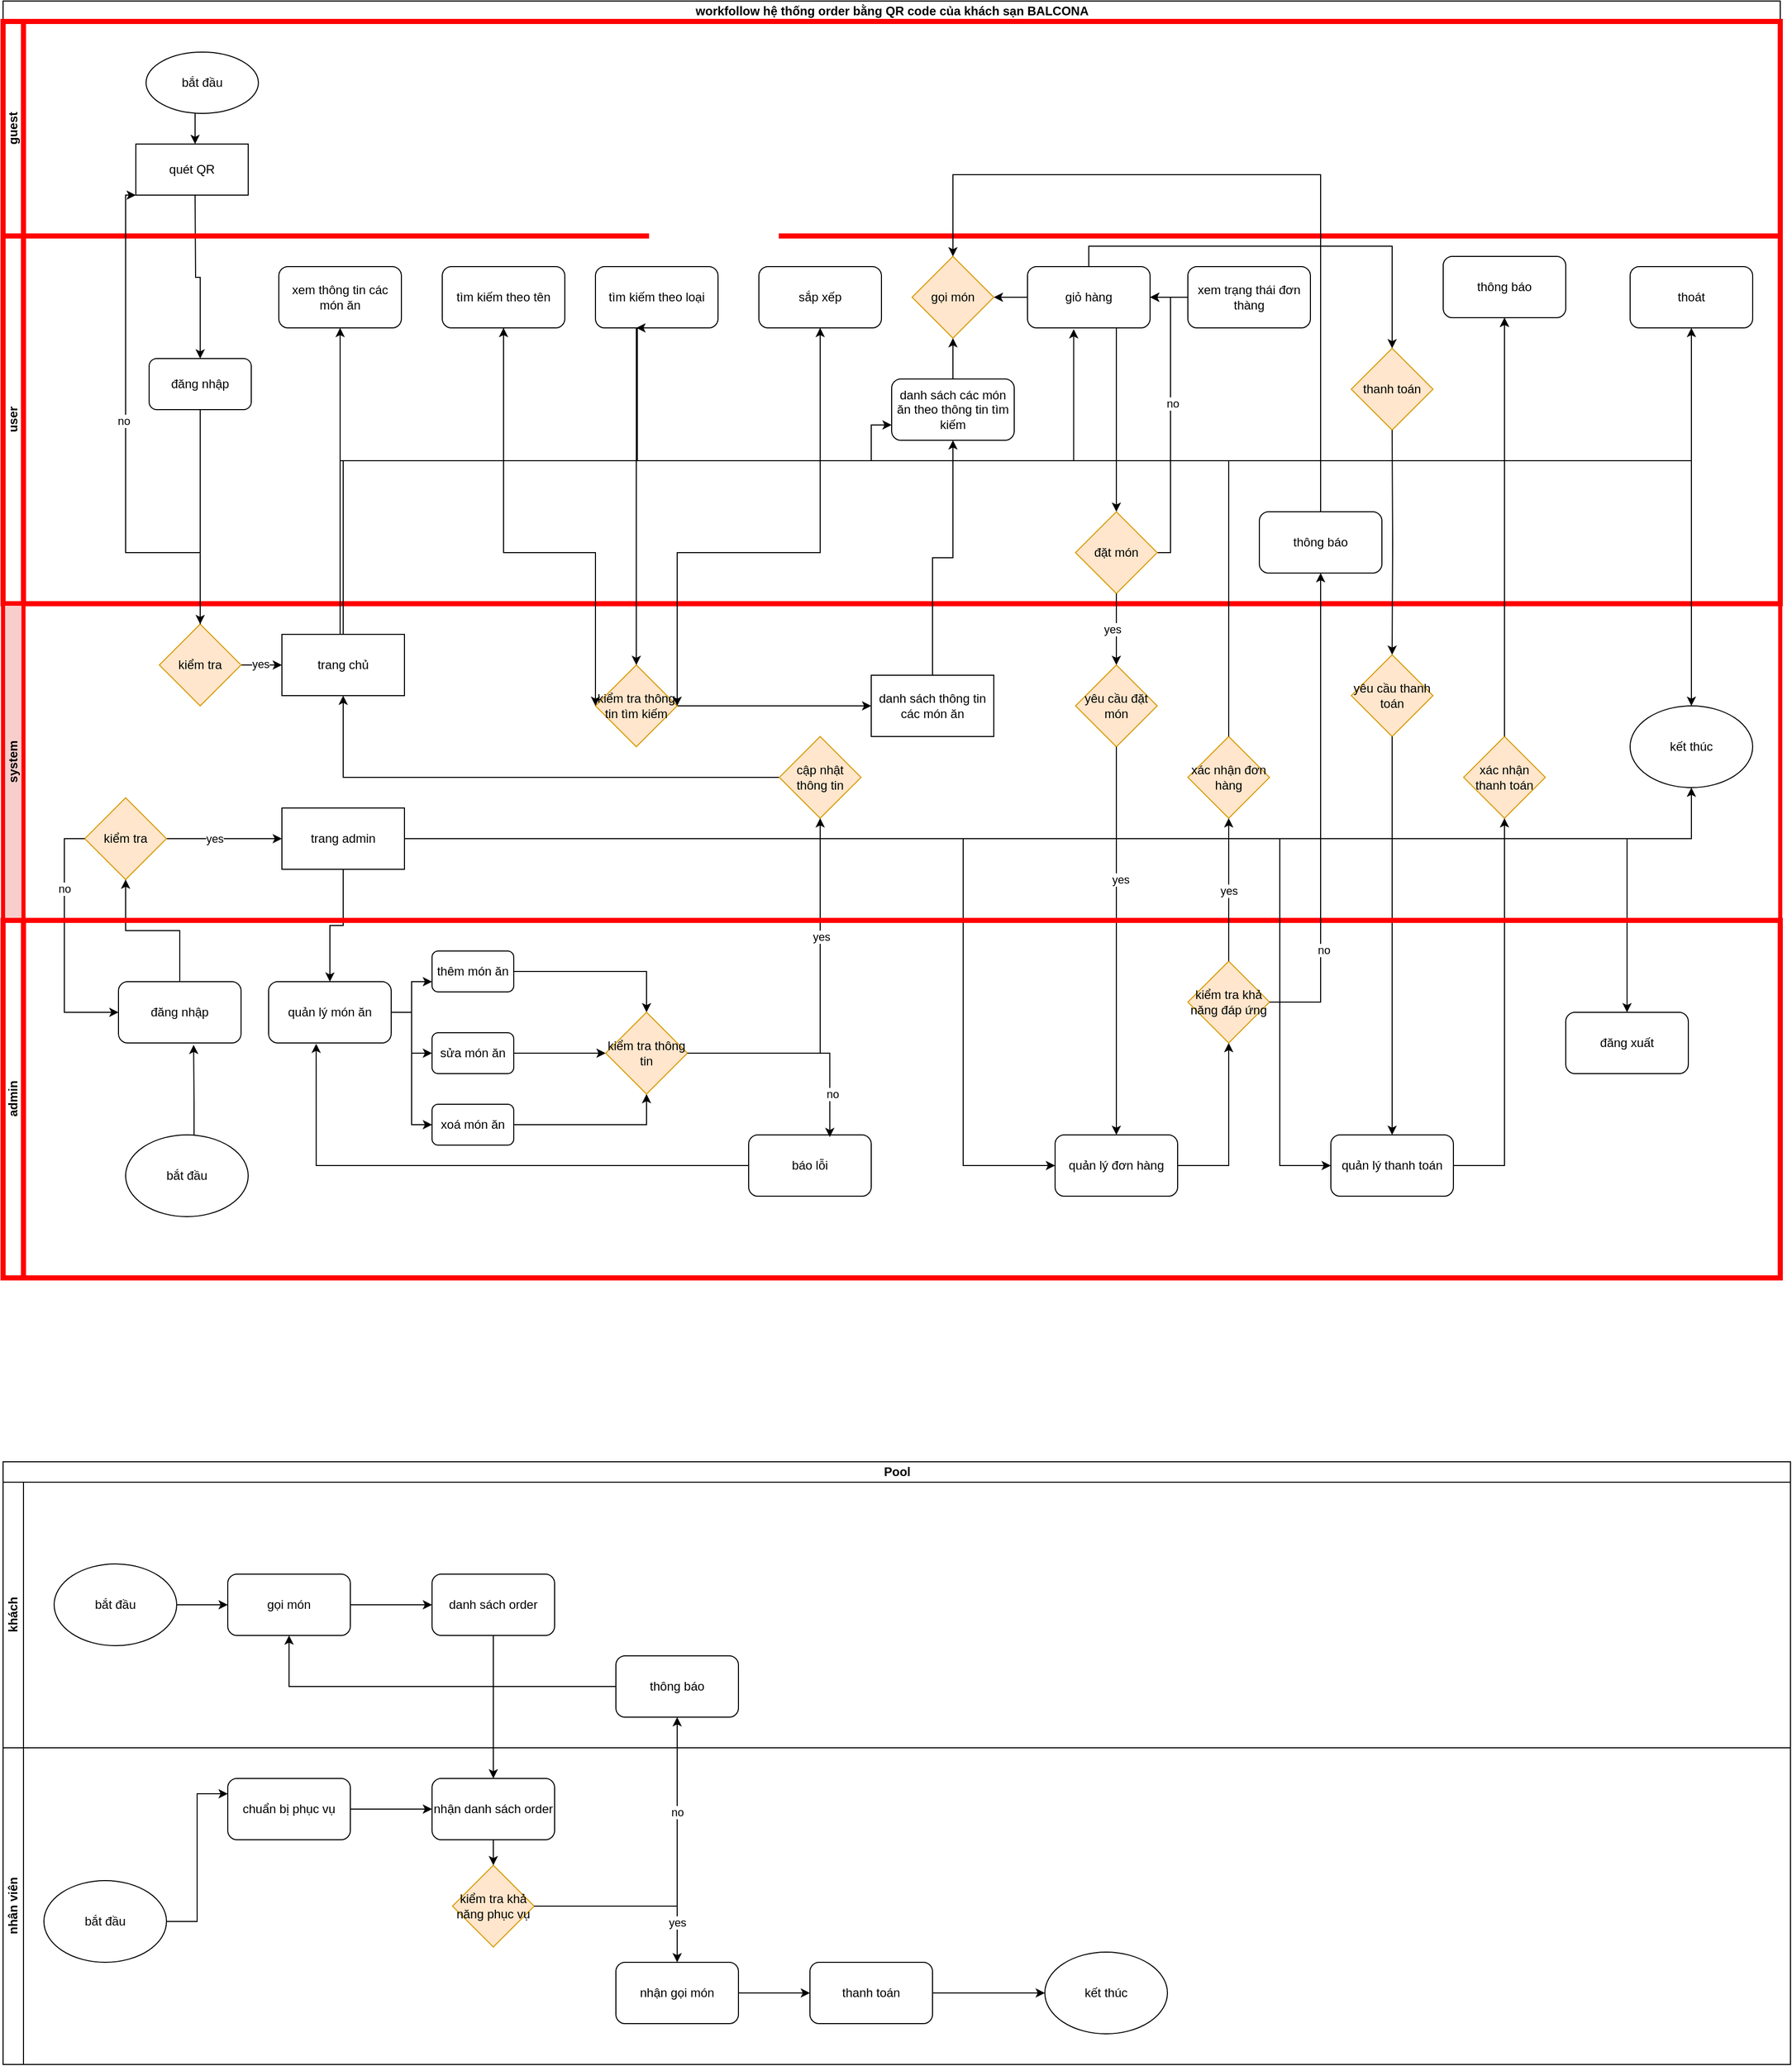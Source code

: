 <mxfile version="24.7.16">
  <diagram name="Trang-1" id="1DMesU5spUel-o7tlGQU">
    <mxGraphModel dx="7500" dy="2088" grid="1" gridSize="10" guides="1" tooltips="1" connect="1" arrows="1" fold="1" page="1" pageScale="1" pageWidth="3300" pageHeight="4681" math="0" shadow="0">
      <root>
        <mxCell id="0" />
        <mxCell id="1" parent="0" />
        <mxCell id="04wZ_z-SPkjwaNRI6C2y-14" value="workfollow hệ thống order bằng QR code của khách sạn BALCONA" style="swimlane;childLayout=stackLayout;resizeParent=1;resizeParentMax=0;horizontal=1;startSize=20;horizontalStack=0;html=1;" parent="1" vertex="1">
          <mxGeometry x="-1750" y="100" width="1740" height="1250" as="geometry" />
        </mxCell>
        <mxCell id="04wZ_z-SPkjwaNRI6C2y-15" value="guest" style="swimlane;startSize=20;horizontal=0;html=1;fontSize=12;strokeColor=#FF0000;strokeWidth=5;" parent="04wZ_z-SPkjwaNRI6C2y-14" vertex="1">
          <mxGeometry y="20" width="1740" height="210" as="geometry" />
        </mxCell>
        <mxCell id="04wZ_z-SPkjwaNRI6C2y-30" style="edgeStyle=orthogonalEdgeStyle;rounded=0;orthogonalLoop=1;jettySize=auto;html=1;" parent="04wZ_z-SPkjwaNRI6C2y-15" edge="1">
          <mxGeometry relative="1" as="geometry">
            <mxPoint x="188" y="90" as="sourcePoint" />
            <mxPoint x="188" y="120" as="targetPoint" />
          </mxGeometry>
        </mxCell>
        <mxCell id="04wZ_z-SPkjwaNRI6C2y-28" value="bắt đầu" style="ellipse;whiteSpace=wrap;html=1;" parent="04wZ_z-SPkjwaNRI6C2y-15" vertex="1">
          <mxGeometry x="140" y="30" width="110" height="60" as="geometry" />
        </mxCell>
        <mxCell id="04wZ_z-SPkjwaNRI6C2y-46" style="edgeStyle=orthogonalEdgeStyle;rounded=0;orthogonalLoop=1;jettySize=auto;html=1;entryX=0.5;entryY=0;entryDx=0;entryDy=0;" parent="04wZ_z-SPkjwaNRI6C2y-15" target="04wZ_z-SPkjwaNRI6C2y-44" edge="1">
          <mxGeometry relative="1" as="geometry">
            <mxPoint x="188" y="300" as="targetPoint" />
            <mxPoint x="188" y="170" as="sourcePoint" />
          </mxGeometry>
        </mxCell>
        <mxCell id="04wZ_z-SPkjwaNRI6C2y-29" value="quét QR" style="rounded=0;whiteSpace=wrap;html=1;" parent="04wZ_z-SPkjwaNRI6C2y-15" vertex="1">
          <mxGeometry x="130" y="120" width="110" height="50" as="geometry" />
        </mxCell>
        <mxCell id="04wZ_z-SPkjwaNRI6C2y-16" value="user" style="swimlane;startSize=20;horizontal=0;html=1;strokeWidth=5;strokeColor=#FF0000;" parent="04wZ_z-SPkjwaNRI6C2y-14" vertex="1">
          <mxGeometry y="230" width="1740" height="360" as="geometry" />
        </mxCell>
        <mxCell id="04wZ_z-SPkjwaNRI6C2y-32" value="tìm kiếm theo tên" style="rounded=1;whiteSpace=wrap;html=1;" parent="04wZ_z-SPkjwaNRI6C2y-16" vertex="1">
          <mxGeometry x="430" y="30" width="120" height="60" as="geometry" />
        </mxCell>
        <mxCell id="04wZ_z-SPkjwaNRI6C2y-66" style="edgeStyle=orthogonalEdgeStyle;rounded=0;orthogonalLoop=1;jettySize=auto;html=1;entryX=0;entryY=0.75;entryDx=0;entryDy=0;" parent="04wZ_z-SPkjwaNRI6C2y-16" source="04wZ_z-SPkjwaNRI6C2y-33" target="04wZ_z-SPkjwaNRI6C2y-64" edge="1">
          <mxGeometry relative="1" as="geometry">
            <Array as="points">
              <mxPoint x="330" y="220" />
              <mxPoint x="850" y="220" />
              <mxPoint x="850" y="185" />
            </Array>
          </mxGeometry>
        </mxCell>
        <mxCell id="04wZ_z-SPkjwaNRI6C2y-33" value="xem thông tin các món ăn" style="rounded=1;whiteSpace=wrap;html=1;" parent="04wZ_z-SPkjwaNRI6C2y-16" vertex="1">
          <mxGeometry x="270" y="30" width="120" height="60" as="geometry" />
        </mxCell>
        <mxCell id="04wZ_z-SPkjwaNRI6C2y-34" value="tìm kiếm theo loại" style="rounded=1;whiteSpace=wrap;html=1;" parent="04wZ_z-SPkjwaNRI6C2y-16" vertex="1">
          <mxGeometry x="580" y="30" width="120" height="60" as="geometry" />
        </mxCell>
        <mxCell id="04wZ_z-SPkjwaNRI6C2y-35" value="sắp xếp" style="rounded=1;whiteSpace=wrap;html=1;" parent="04wZ_z-SPkjwaNRI6C2y-16" vertex="1">
          <mxGeometry x="740" y="30" width="120" height="60" as="geometry" />
        </mxCell>
        <mxCell id="04wZ_z-SPkjwaNRI6C2y-72" style="edgeStyle=orthogonalEdgeStyle;rounded=0;orthogonalLoop=1;jettySize=auto;html=1;entryX=0.5;entryY=0;entryDx=0;entryDy=0;" parent="04wZ_z-SPkjwaNRI6C2y-16" source="04wZ_z-SPkjwaNRI6C2y-38" target="04wZ_z-SPkjwaNRI6C2y-71" edge="1">
          <mxGeometry relative="1" as="geometry">
            <Array as="points">
              <mxPoint x="1090" y="130" />
              <mxPoint x="1090" y="130" />
            </Array>
          </mxGeometry>
        </mxCell>
        <mxCell id="04wZ_z-SPkjwaNRI6C2y-80" style="edgeStyle=orthogonalEdgeStyle;rounded=0;orthogonalLoop=1;jettySize=auto;html=1;entryX=0.5;entryY=0;entryDx=0;entryDy=0;" parent="04wZ_z-SPkjwaNRI6C2y-16" source="04wZ_z-SPkjwaNRI6C2y-38" target="04wZ_z-SPkjwaNRI6C2y-79" edge="1">
          <mxGeometry relative="1" as="geometry">
            <Array as="points">
              <mxPoint x="1063" y="10" />
              <mxPoint x="1360" y="10" />
            </Array>
          </mxGeometry>
        </mxCell>
        <mxCell id="04wZ_z-SPkjwaNRI6C2y-87" style="edgeStyle=orthogonalEdgeStyle;rounded=0;orthogonalLoop=1;jettySize=auto;html=1;" parent="04wZ_z-SPkjwaNRI6C2y-16" source="04wZ_z-SPkjwaNRI6C2y-38" target="04wZ_z-SPkjwaNRI6C2y-85" edge="1">
          <mxGeometry relative="1" as="geometry" />
        </mxCell>
        <mxCell id="04wZ_z-SPkjwaNRI6C2y-38" value="giỏ hàng" style="rounded=1;whiteSpace=wrap;html=1;" parent="04wZ_z-SPkjwaNRI6C2y-16" vertex="1">
          <mxGeometry x="1003" y="30" width="120" height="60" as="geometry" />
        </mxCell>
        <mxCell id="04wZ_z-SPkjwaNRI6C2y-42" value="thoát" style="rounded=1;whiteSpace=wrap;html=1;" parent="04wZ_z-SPkjwaNRI6C2y-16" vertex="1">
          <mxGeometry x="1593" y="30" width="120" height="60" as="geometry" />
        </mxCell>
        <mxCell id="04wZ_z-SPkjwaNRI6C2y-44" value="đăng nhập" style="rounded=1;whiteSpace=wrap;html=1;" parent="04wZ_z-SPkjwaNRI6C2y-16" vertex="1">
          <mxGeometry x="143" y="120" width="100" height="50" as="geometry" />
        </mxCell>
        <mxCell id="04wZ_z-SPkjwaNRI6C2y-86" style="edgeStyle=orthogonalEdgeStyle;rounded=0;orthogonalLoop=1;jettySize=auto;html=1;entryX=0.5;entryY=1;entryDx=0;entryDy=0;" parent="04wZ_z-SPkjwaNRI6C2y-16" source="04wZ_z-SPkjwaNRI6C2y-64" target="04wZ_z-SPkjwaNRI6C2y-85" edge="1">
          <mxGeometry relative="1" as="geometry" />
        </mxCell>
        <mxCell id="04wZ_z-SPkjwaNRI6C2y-64" value="danh sách các món ăn theo thông tin tìm kiếm" style="rounded=1;whiteSpace=wrap;html=1;" parent="04wZ_z-SPkjwaNRI6C2y-16" vertex="1">
          <mxGeometry x="870" y="140" width="120" height="60" as="geometry" />
        </mxCell>
        <mxCell id="04wZ_z-SPkjwaNRI6C2y-75" style="edgeStyle=orthogonalEdgeStyle;rounded=0;orthogonalLoop=1;jettySize=auto;html=1;entryX=1;entryY=0.5;entryDx=0;entryDy=0;" parent="04wZ_z-SPkjwaNRI6C2y-16" source="04wZ_z-SPkjwaNRI6C2y-71" target="04wZ_z-SPkjwaNRI6C2y-38" edge="1">
          <mxGeometry relative="1" as="geometry">
            <Array as="points">
              <mxPoint x="1143" y="310" />
              <mxPoint x="1143" y="60" />
            </Array>
          </mxGeometry>
        </mxCell>
        <mxCell id="04wZ_z-SPkjwaNRI6C2y-76" value="no" style="edgeLabel;html=1;align=center;verticalAlign=middle;resizable=0;points=[];" parent="04wZ_z-SPkjwaNRI6C2y-75" vertex="1" connectable="0">
          <mxGeometry x="0.124" y="-2" relative="1" as="geometry">
            <mxPoint as="offset" />
          </mxGeometry>
        </mxCell>
        <mxCell id="04wZ_z-SPkjwaNRI6C2y-71" value="đặt món" style="rhombus;whiteSpace=wrap;html=1;fillColor=#ffe6cc;strokeColor=#d79b00;" parent="04wZ_z-SPkjwaNRI6C2y-16" vertex="1">
          <mxGeometry x="1050" y="270" width="80" height="80" as="geometry" />
        </mxCell>
        <mxCell id="04wZ_z-SPkjwaNRI6C2y-81" style="edgeStyle=orthogonalEdgeStyle;rounded=0;orthogonalLoop=1;jettySize=auto;html=1;" parent="04wZ_z-SPkjwaNRI6C2y-16" source="04wZ_z-SPkjwaNRI6C2y-77" target="04wZ_z-SPkjwaNRI6C2y-38" edge="1">
          <mxGeometry relative="1" as="geometry" />
        </mxCell>
        <mxCell id="04wZ_z-SPkjwaNRI6C2y-77" value="xem trạng thái đơn thàng" style="rounded=1;whiteSpace=wrap;html=1;" parent="04wZ_z-SPkjwaNRI6C2y-16" vertex="1">
          <mxGeometry x="1160" y="30" width="120" height="60" as="geometry" />
        </mxCell>
        <mxCell id="04wZ_z-SPkjwaNRI6C2y-79" value="thanh toán" style="rhombus;whiteSpace=wrap;html=1;fillColor=#ffe6cc;strokeColor=#d79b00;" parent="04wZ_z-SPkjwaNRI6C2y-16" vertex="1">
          <mxGeometry x="1320" y="110" width="80" height="80" as="geometry" />
        </mxCell>
        <mxCell id="04wZ_z-SPkjwaNRI6C2y-85" value="gọi món" style="rhombus;whiteSpace=wrap;html=1;fillColor=#ffe6cc;strokeColor=#d79b00;" parent="04wZ_z-SPkjwaNRI6C2y-16" vertex="1">
          <mxGeometry x="890" y="20" width="80" height="80" as="geometry" />
        </mxCell>
        <mxCell id="04wZ_z-SPkjwaNRI6C2y-122" value="thông báo" style="rounded=1;whiteSpace=wrap;html=1;" parent="04wZ_z-SPkjwaNRI6C2y-16" vertex="1">
          <mxGeometry x="1410" y="20" width="120" height="60" as="geometry" />
        </mxCell>
        <mxCell id="iS65BnAO27LPEq5QeD3W-55" style="edgeStyle=orthogonalEdgeStyle;rounded=0;orthogonalLoop=1;jettySize=auto;html=1;entryX=0.5;entryY=0;entryDx=0;entryDy=0;" edge="1" parent="04wZ_z-SPkjwaNRI6C2y-16" source="iS65BnAO27LPEq5QeD3W-48" target="04wZ_z-SPkjwaNRI6C2y-85">
          <mxGeometry relative="1" as="geometry">
            <Array as="points">
              <mxPoint x="1290" y="-60" />
              <mxPoint x="930" y="-60" />
            </Array>
          </mxGeometry>
        </mxCell>
        <mxCell id="iS65BnAO27LPEq5QeD3W-48" value="thông báo" style="rounded=1;whiteSpace=wrap;html=1;" vertex="1" parent="04wZ_z-SPkjwaNRI6C2y-16">
          <mxGeometry x="1230" y="270" width="120" height="60" as="geometry" />
        </mxCell>
        <mxCell id="04wZ_z-SPkjwaNRI6C2y-17" value="system" style="swimlane;startSize=20;horizontal=0;html=1;fillColor=#f8cecc;strokeColor=#FF0000;strokeWidth=4;" parent="04wZ_z-SPkjwaNRI6C2y-14" vertex="1">
          <mxGeometry y="590" width="1740" height="310" as="geometry">
            <mxRectangle y="480" width="1620" height="30" as="alternateBounds" />
          </mxGeometry>
        </mxCell>
        <mxCell id="04wZ_z-SPkjwaNRI6C2y-49" style="edgeStyle=orthogonalEdgeStyle;rounded=0;orthogonalLoop=1;jettySize=auto;html=1;" parent="04wZ_z-SPkjwaNRI6C2y-17" source="04wZ_z-SPkjwaNRI6C2y-45" target="04wZ_z-SPkjwaNRI6C2y-48" edge="1">
          <mxGeometry relative="1" as="geometry" />
        </mxCell>
        <mxCell id="04wZ_z-SPkjwaNRI6C2y-50" value="yes" style="edgeLabel;html=1;align=center;verticalAlign=middle;resizable=0;points=[];" parent="04wZ_z-SPkjwaNRI6C2y-49" vertex="1" connectable="0">
          <mxGeometry x="-0.071" y="1" relative="1" as="geometry">
            <mxPoint as="offset" />
          </mxGeometry>
        </mxCell>
        <mxCell id="04wZ_z-SPkjwaNRI6C2y-45" value="kiểm tra" style="rhombus;whiteSpace=wrap;html=1;fillColor=#ffe6cc;strokeColor=#d79b00;" parent="04wZ_z-SPkjwaNRI6C2y-17" vertex="1">
          <mxGeometry x="153" y="20" width="80" height="80" as="geometry" />
        </mxCell>
        <mxCell id="04wZ_z-SPkjwaNRI6C2y-102" style="edgeStyle=orthogonalEdgeStyle;rounded=0;orthogonalLoop=1;jettySize=auto;html=1;" parent="04wZ_z-SPkjwaNRI6C2y-17" source="04wZ_z-SPkjwaNRI6C2y-48" edge="1">
          <mxGeometry relative="1" as="geometry">
            <mxPoint x="620.0" y="-270" as="targetPoint" />
            <Array as="points">
              <mxPoint x="333" y="-140" />
              <mxPoint x="621" y="-140" />
              <mxPoint x="621" y="-270" />
            </Array>
          </mxGeometry>
        </mxCell>
        <mxCell id="04wZ_z-SPkjwaNRI6C2y-133" style="edgeStyle=orthogonalEdgeStyle;rounded=0;orthogonalLoop=1;jettySize=auto;html=1;entryX=0.5;entryY=0;entryDx=0;entryDy=0;" parent="04wZ_z-SPkjwaNRI6C2y-17" source="04wZ_z-SPkjwaNRI6C2y-48" target="04wZ_z-SPkjwaNRI6C2y-131" edge="1">
          <mxGeometry relative="1" as="geometry">
            <Array as="points">
              <mxPoint x="333" y="-140" />
              <mxPoint x="1653" y="-140" />
            </Array>
          </mxGeometry>
        </mxCell>
        <mxCell id="04wZ_z-SPkjwaNRI6C2y-48" value="trang chủ" style="rounded=0;whiteSpace=wrap;html=1;" parent="04wZ_z-SPkjwaNRI6C2y-17" vertex="1">
          <mxGeometry x="273" y="30" width="120" height="60" as="geometry" />
        </mxCell>
        <mxCell id="04wZ_z-SPkjwaNRI6C2y-62" style="edgeStyle=orthogonalEdgeStyle;rounded=0;orthogonalLoop=1;jettySize=auto;html=1;entryX=0;entryY=0.5;entryDx=0;entryDy=0;" parent="04wZ_z-SPkjwaNRI6C2y-17" source="04wZ_z-SPkjwaNRI6C2y-55" target="04wZ_z-SPkjwaNRI6C2y-60" edge="1">
          <mxGeometry relative="1" as="geometry">
            <Array as="points">
              <mxPoint x="700" y="100" />
              <mxPoint x="700" y="100" />
            </Array>
          </mxGeometry>
        </mxCell>
        <mxCell id="04wZ_z-SPkjwaNRI6C2y-55" value="kiểm tra thông tin tìm kiếm" style="rhombus;whiteSpace=wrap;html=1;fillColor=#ffe6cc;strokeColor=#d79b00;" parent="04wZ_z-SPkjwaNRI6C2y-17" vertex="1">
          <mxGeometry x="580" y="60" width="80" height="80" as="geometry" />
        </mxCell>
        <mxCell id="04wZ_z-SPkjwaNRI6C2y-60" value="danh sách thông tin các món ăn" style="rounded=0;whiteSpace=wrap;html=1;" parent="04wZ_z-SPkjwaNRI6C2y-17" vertex="1">
          <mxGeometry x="850" y="70" width="120" height="60" as="geometry" />
        </mxCell>
        <mxCell id="04wZ_z-SPkjwaNRI6C2y-68" value="yêu cầu đặt món" style="rhombus;whiteSpace=wrap;html=1;fillColor=#ffe6cc;strokeColor=#d79b00;" parent="04wZ_z-SPkjwaNRI6C2y-17" vertex="1">
          <mxGeometry x="1050" y="60" width="80" height="80" as="geometry" />
        </mxCell>
        <mxCell id="04wZ_z-SPkjwaNRI6C2y-70" value="yêu cầu thanh toán" style="rhombus;whiteSpace=wrap;html=1;fillColor=#ffe6cc;strokeColor=#d79b00;" parent="04wZ_z-SPkjwaNRI6C2y-17" vertex="1">
          <mxGeometry x="1320" y="50" width="80" height="80" as="geometry" />
        </mxCell>
        <mxCell id="04wZ_z-SPkjwaNRI6C2y-96" style="edgeStyle=orthogonalEdgeStyle;rounded=0;orthogonalLoop=1;jettySize=auto;html=1;" parent="04wZ_z-SPkjwaNRI6C2y-17" source="04wZ_z-SPkjwaNRI6C2y-92" target="04wZ_z-SPkjwaNRI6C2y-95" edge="1">
          <mxGeometry relative="1" as="geometry" />
        </mxCell>
        <mxCell id="04wZ_z-SPkjwaNRI6C2y-97" value="yes" style="edgeLabel;html=1;align=center;verticalAlign=middle;resizable=0;points=[];" parent="04wZ_z-SPkjwaNRI6C2y-96" vertex="1" connectable="0">
          <mxGeometry x="-0.166" relative="1" as="geometry">
            <mxPoint as="offset" />
          </mxGeometry>
        </mxCell>
        <mxCell id="04wZ_z-SPkjwaNRI6C2y-92" value="kiểm tra" style="rhombus;whiteSpace=wrap;html=1;fillColor=#ffe6cc;strokeColor=#d79b00;" parent="04wZ_z-SPkjwaNRI6C2y-17" vertex="1">
          <mxGeometry x="80" y="190" width="80" height="80" as="geometry" />
        </mxCell>
        <mxCell id="04wZ_z-SPkjwaNRI6C2y-95" value="trang admin" style="rounded=0;whiteSpace=wrap;html=1;" parent="04wZ_z-SPkjwaNRI6C2y-17" vertex="1">
          <mxGeometry x="273" y="200" width="120" height="60" as="geometry" />
        </mxCell>
        <mxCell id="04wZ_z-SPkjwaNRI6C2y-131" value="kết thúc" style="ellipse;whiteSpace=wrap;html=1;" parent="04wZ_z-SPkjwaNRI6C2y-17" vertex="1">
          <mxGeometry x="1593" y="100" width="120" height="80" as="geometry" />
        </mxCell>
        <mxCell id="04wZ_z-SPkjwaNRI6C2y-134" value="xác nhận đơn hàng" style="rhombus;whiteSpace=wrap;html=1;fillColor=#ffe6cc;strokeColor=#d79b00;" parent="04wZ_z-SPkjwaNRI6C2y-17" vertex="1">
          <mxGeometry x="1160" y="130" width="80" height="80" as="geometry" />
        </mxCell>
        <mxCell id="04wZ_z-SPkjwaNRI6C2y-137" value="xác nhận thanh toán" style="rhombus;whiteSpace=wrap;html=1;fillColor=#ffe6cc;strokeColor=#d79b00;" parent="04wZ_z-SPkjwaNRI6C2y-17" vertex="1">
          <mxGeometry x="1430" y="130" width="80" height="80" as="geometry" />
        </mxCell>
        <mxCell id="04wZ_z-SPkjwaNRI6C2y-158" style="edgeStyle=orthogonalEdgeStyle;rounded=0;orthogonalLoop=1;jettySize=auto;html=1;" parent="04wZ_z-SPkjwaNRI6C2y-17" source="04wZ_z-SPkjwaNRI6C2y-154" target="04wZ_z-SPkjwaNRI6C2y-48" edge="1">
          <mxGeometry relative="1" as="geometry" />
        </mxCell>
        <mxCell id="04wZ_z-SPkjwaNRI6C2y-154" value="cập nhật thông tin" style="rhombus;whiteSpace=wrap;html=1;fillColor=#ffe6cc;strokeColor=#d79b00;" parent="04wZ_z-SPkjwaNRI6C2y-17" vertex="1">
          <mxGeometry x="760" y="130" width="80" height="80" as="geometry" />
        </mxCell>
        <mxCell id="04wZ_z-SPkjwaNRI6C2y-47" style="edgeStyle=orthogonalEdgeStyle;rounded=0;orthogonalLoop=1;jettySize=auto;html=1;entryX=0.5;entryY=0;entryDx=0;entryDy=0;" parent="04wZ_z-SPkjwaNRI6C2y-14" source="04wZ_z-SPkjwaNRI6C2y-44" target="04wZ_z-SPkjwaNRI6C2y-45" edge="1">
          <mxGeometry relative="1" as="geometry" />
        </mxCell>
        <mxCell id="04wZ_z-SPkjwaNRI6C2y-52" style="edgeStyle=orthogonalEdgeStyle;rounded=0;orthogonalLoop=1;jettySize=auto;html=1;entryX=0;entryY=1;entryDx=0;entryDy=0;" parent="04wZ_z-SPkjwaNRI6C2y-14" source="04wZ_z-SPkjwaNRI6C2y-45" target="04wZ_z-SPkjwaNRI6C2y-29" edge="1">
          <mxGeometry relative="1" as="geometry">
            <mxPoint x="130" y="200" as="targetPoint" />
            <Array as="points">
              <mxPoint x="120" y="540" />
              <mxPoint x="120" y="190" />
            </Array>
          </mxGeometry>
        </mxCell>
        <mxCell id="04wZ_z-SPkjwaNRI6C2y-53" value="no" style="edgeLabel;html=1;align=center;verticalAlign=middle;resizable=0;points=[];" parent="04wZ_z-SPkjwaNRI6C2y-52" vertex="1" connectable="0">
          <mxGeometry x="0.083" y="2" relative="1" as="geometry">
            <mxPoint as="offset" />
          </mxGeometry>
        </mxCell>
        <mxCell id="04wZ_z-SPkjwaNRI6C2y-57" style="edgeStyle=orthogonalEdgeStyle;rounded=0;orthogonalLoop=1;jettySize=auto;html=1;" parent="04wZ_z-SPkjwaNRI6C2y-14" source="04wZ_z-SPkjwaNRI6C2y-34" target="04wZ_z-SPkjwaNRI6C2y-55" edge="1">
          <mxGeometry relative="1" as="geometry">
            <Array as="points">
              <mxPoint x="620" y="370" />
              <mxPoint x="620" y="370" />
            </Array>
          </mxGeometry>
        </mxCell>
        <mxCell id="04wZ_z-SPkjwaNRI6C2y-58" style="edgeStyle=orthogonalEdgeStyle;rounded=0;orthogonalLoop=1;jettySize=auto;html=1;entryX=0;entryY=0.5;entryDx=0;entryDy=0;" parent="04wZ_z-SPkjwaNRI6C2y-14" source="04wZ_z-SPkjwaNRI6C2y-32" target="04wZ_z-SPkjwaNRI6C2y-55" edge="1">
          <mxGeometry relative="1" as="geometry">
            <Array as="points">
              <mxPoint x="490" y="540" />
            </Array>
          </mxGeometry>
        </mxCell>
        <mxCell id="04wZ_z-SPkjwaNRI6C2y-59" style="edgeStyle=orthogonalEdgeStyle;rounded=0;orthogonalLoop=1;jettySize=auto;html=1;entryX=1;entryY=0.5;entryDx=0;entryDy=0;" parent="04wZ_z-SPkjwaNRI6C2y-14" source="04wZ_z-SPkjwaNRI6C2y-35" target="04wZ_z-SPkjwaNRI6C2y-55" edge="1">
          <mxGeometry relative="1" as="geometry">
            <Array as="points">
              <mxPoint x="800" y="540" />
            </Array>
          </mxGeometry>
        </mxCell>
        <mxCell id="04wZ_z-SPkjwaNRI6C2y-65" style="edgeStyle=orthogonalEdgeStyle;rounded=0;orthogonalLoop=1;jettySize=auto;html=1;entryX=0.5;entryY=1;entryDx=0;entryDy=0;" parent="04wZ_z-SPkjwaNRI6C2y-14" source="04wZ_z-SPkjwaNRI6C2y-60" target="04wZ_z-SPkjwaNRI6C2y-64" edge="1">
          <mxGeometry relative="1" as="geometry" />
        </mxCell>
        <mxCell id="04wZ_z-SPkjwaNRI6C2y-73" style="edgeStyle=orthogonalEdgeStyle;rounded=0;orthogonalLoop=1;jettySize=auto;html=1;" parent="04wZ_z-SPkjwaNRI6C2y-14" source="04wZ_z-SPkjwaNRI6C2y-71" target="04wZ_z-SPkjwaNRI6C2y-68" edge="1">
          <mxGeometry relative="1" as="geometry" />
        </mxCell>
        <mxCell id="04wZ_z-SPkjwaNRI6C2y-74" value="yes" style="edgeLabel;html=1;align=center;verticalAlign=middle;resizable=0;points=[];" parent="04wZ_z-SPkjwaNRI6C2y-73" vertex="1" connectable="0">
          <mxGeometry x="-0.016" y="-4" relative="1" as="geometry">
            <mxPoint as="offset" />
          </mxGeometry>
        </mxCell>
        <mxCell id="04wZ_z-SPkjwaNRI6C2y-78" style="edgeStyle=orthogonalEdgeStyle;rounded=0;orthogonalLoop=1;jettySize=auto;html=1;entryX=0.5;entryY=0;entryDx=0;entryDy=0;" parent="04wZ_z-SPkjwaNRI6C2y-14" target="04wZ_z-SPkjwaNRI6C2y-70" edge="1">
          <mxGeometry relative="1" as="geometry">
            <mxPoint x="1360" y="420" as="sourcePoint" />
          </mxGeometry>
        </mxCell>
        <mxCell id="04wZ_z-SPkjwaNRI6C2y-94" style="edgeStyle=orthogonalEdgeStyle;rounded=0;orthogonalLoop=1;jettySize=auto;html=1;entryX=0.5;entryY=1;entryDx=0;entryDy=0;" parent="04wZ_z-SPkjwaNRI6C2y-14" source="04wZ_z-SPkjwaNRI6C2y-89" target="04wZ_z-SPkjwaNRI6C2y-92" edge="1">
          <mxGeometry relative="1" as="geometry" />
        </mxCell>
        <mxCell id="04wZ_z-SPkjwaNRI6C2y-98" style="edgeStyle=orthogonalEdgeStyle;rounded=0;orthogonalLoop=1;jettySize=auto;html=1;entryX=0;entryY=0.5;entryDx=0;entryDy=0;" parent="04wZ_z-SPkjwaNRI6C2y-14" source="04wZ_z-SPkjwaNRI6C2y-92" target="04wZ_z-SPkjwaNRI6C2y-89" edge="1">
          <mxGeometry relative="1" as="geometry">
            <Array as="points">
              <mxPoint x="60" y="820" />
              <mxPoint x="60" y="990" />
            </Array>
          </mxGeometry>
        </mxCell>
        <mxCell id="04wZ_z-SPkjwaNRI6C2y-99" value="no" style="edgeLabel;html=1;align=center;verticalAlign=middle;resizable=0;points=[];" parent="04wZ_z-SPkjwaNRI6C2y-98" vertex="1" connectable="0">
          <mxGeometry x="-0.434" relative="1" as="geometry">
            <mxPoint as="offset" />
          </mxGeometry>
        </mxCell>
        <mxCell id="04wZ_z-SPkjwaNRI6C2y-100" style="edgeStyle=orthogonalEdgeStyle;rounded=0;orthogonalLoop=1;jettySize=auto;html=1;entryX=0.5;entryY=1;entryDx=0;entryDy=0;" parent="04wZ_z-SPkjwaNRI6C2y-14" source="04wZ_z-SPkjwaNRI6C2y-48" target="04wZ_z-SPkjwaNRI6C2y-33" edge="1">
          <mxGeometry relative="1" as="geometry">
            <Array as="points">
              <mxPoint x="330" y="550" />
              <mxPoint x="330" y="550" />
            </Array>
          </mxGeometry>
        </mxCell>
        <mxCell id="04wZ_z-SPkjwaNRI6C2y-101" style="edgeStyle=orthogonalEdgeStyle;rounded=0;orthogonalLoop=1;jettySize=auto;html=1;entryX=0.5;entryY=1;entryDx=0;entryDy=0;" parent="04wZ_z-SPkjwaNRI6C2y-14" source="04wZ_z-SPkjwaNRI6C2y-48" target="04wZ_z-SPkjwaNRI6C2y-32" edge="1">
          <mxGeometry relative="1" as="geometry">
            <Array as="points">
              <mxPoint x="330" y="450" />
              <mxPoint x="490" y="450" />
            </Array>
          </mxGeometry>
        </mxCell>
        <mxCell id="04wZ_z-SPkjwaNRI6C2y-103" style="edgeStyle=orthogonalEdgeStyle;rounded=0;orthogonalLoop=1;jettySize=auto;html=1;entryX=0.5;entryY=1;entryDx=0;entryDy=0;" parent="04wZ_z-SPkjwaNRI6C2y-14" source="04wZ_z-SPkjwaNRI6C2y-48" target="04wZ_z-SPkjwaNRI6C2y-35" edge="1">
          <mxGeometry relative="1" as="geometry">
            <Array as="points">
              <mxPoint x="333" y="450" />
              <mxPoint x="800" y="450" />
            </Array>
          </mxGeometry>
        </mxCell>
        <mxCell id="04wZ_z-SPkjwaNRI6C2y-105" style="edgeStyle=orthogonalEdgeStyle;rounded=0;orthogonalLoop=1;jettySize=auto;html=1;entryX=0.377;entryY=1.021;entryDx=0;entryDy=0;entryPerimeter=0;" parent="04wZ_z-SPkjwaNRI6C2y-14" source="04wZ_z-SPkjwaNRI6C2y-48" target="04wZ_z-SPkjwaNRI6C2y-38" edge="1">
          <mxGeometry relative="1" as="geometry">
            <Array as="points">
              <mxPoint x="333" y="450" />
              <mxPoint x="1048" y="450" />
            </Array>
          </mxGeometry>
        </mxCell>
        <mxCell id="04wZ_z-SPkjwaNRI6C2y-106" style="edgeStyle=orthogonalEdgeStyle;rounded=0;orthogonalLoop=1;jettySize=auto;html=1;" parent="04wZ_z-SPkjwaNRI6C2y-14" source="04wZ_z-SPkjwaNRI6C2y-48" target="04wZ_z-SPkjwaNRI6C2y-42" edge="1">
          <mxGeometry relative="1" as="geometry">
            <Array as="points">
              <mxPoint x="333" y="450" />
              <mxPoint x="1653" y="450" />
            </Array>
          </mxGeometry>
        </mxCell>
        <mxCell id="04wZ_z-SPkjwaNRI6C2y-117" style="edgeStyle=orthogonalEdgeStyle;rounded=0;orthogonalLoop=1;jettySize=auto;html=1;" parent="04wZ_z-SPkjwaNRI6C2y-14" source="04wZ_z-SPkjwaNRI6C2y-95" target="04wZ_z-SPkjwaNRI6C2y-90" edge="1">
          <mxGeometry relative="1" as="geometry" />
        </mxCell>
        <mxCell id="04wZ_z-SPkjwaNRI6C2y-119" style="edgeStyle=orthogonalEdgeStyle;rounded=0;orthogonalLoop=1;jettySize=auto;html=1;entryX=0.5;entryY=0;entryDx=0;entryDy=0;" parent="04wZ_z-SPkjwaNRI6C2y-14" source="04wZ_z-SPkjwaNRI6C2y-68" target="04wZ_z-SPkjwaNRI6C2y-118" edge="1">
          <mxGeometry relative="1" as="geometry" />
        </mxCell>
        <mxCell id="04wZ_z-SPkjwaNRI6C2y-120" value="yes" style="edgeLabel;html=1;align=center;verticalAlign=middle;resizable=0;points=[];" parent="04wZ_z-SPkjwaNRI6C2y-119" vertex="1" connectable="0">
          <mxGeometry x="-0.318" y="4" relative="1" as="geometry">
            <mxPoint as="offset" />
          </mxGeometry>
        </mxCell>
        <mxCell id="04wZ_z-SPkjwaNRI6C2y-126" style="edgeStyle=orthogonalEdgeStyle;rounded=0;orthogonalLoop=1;jettySize=auto;html=1;entryX=0.5;entryY=0;entryDx=0;entryDy=0;" parent="04wZ_z-SPkjwaNRI6C2y-14" source="04wZ_z-SPkjwaNRI6C2y-70" target="04wZ_z-SPkjwaNRI6C2y-124" edge="1">
          <mxGeometry relative="1" as="geometry" />
        </mxCell>
        <mxCell id="04wZ_z-SPkjwaNRI6C2y-130" style="edgeStyle=orthogonalEdgeStyle;rounded=0;orthogonalLoop=1;jettySize=auto;html=1;" parent="04wZ_z-SPkjwaNRI6C2y-14" source="04wZ_z-SPkjwaNRI6C2y-95" target="04wZ_z-SPkjwaNRI6C2y-129" edge="1">
          <mxGeometry relative="1" as="geometry" />
        </mxCell>
        <mxCell id="04wZ_z-SPkjwaNRI6C2y-132" style="edgeStyle=orthogonalEdgeStyle;rounded=0;orthogonalLoop=1;jettySize=auto;html=1;" parent="04wZ_z-SPkjwaNRI6C2y-14" source="04wZ_z-SPkjwaNRI6C2y-129" target="04wZ_z-SPkjwaNRI6C2y-131" edge="1">
          <mxGeometry relative="1" as="geometry">
            <Array as="points">
              <mxPoint x="1590" y="820" />
              <mxPoint x="1653" y="820" />
            </Array>
          </mxGeometry>
        </mxCell>
        <mxCell id="04wZ_z-SPkjwaNRI6C2y-136" style="edgeStyle=orthogonalEdgeStyle;rounded=0;orthogonalLoop=1;jettySize=auto;html=1;entryX=0.5;entryY=1;entryDx=0;entryDy=0;" parent="04wZ_z-SPkjwaNRI6C2y-14" source="04wZ_z-SPkjwaNRI6C2y-134" target="04wZ_z-SPkjwaNRI6C2y-122" edge="1">
          <mxGeometry relative="1" as="geometry">
            <Array as="points">
              <mxPoint x="1200" y="450" />
              <mxPoint x="1470" y="450" />
            </Array>
          </mxGeometry>
        </mxCell>
        <mxCell id="04wZ_z-SPkjwaNRI6C2y-138" style="edgeStyle=orthogonalEdgeStyle;rounded=0;orthogonalLoop=1;jettySize=auto;html=1;entryX=0.5;entryY=1;entryDx=0;entryDy=0;" parent="04wZ_z-SPkjwaNRI6C2y-14" source="04wZ_z-SPkjwaNRI6C2y-124" target="04wZ_z-SPkjwaNRI6C2y-137" edge="1">
          <mxGeometry relative="1" as="geometry" />
        </mxCell>
        <mxCell id="04wZ_z-SPkjwaNRI6C2y-139" style="edgeStyle=orthogonalEdgeStyle;rounded=0;orthogonalLoop=1;jettySize=auto;html=1;entryX=0.5;entryY=1;entryDx=0;entryDy=0;" parent="04wZ_z-SPkjwaNRI6C2y-14" source="04wZ_z-SPkjwaNRI6C2y-137" target="04wZ_z-SPkjwaNRI6C2y-122" edge="1">
          <mxGeometry relative="1" as="geometry" />
        </mxCell>
        <mxCell id="04wZ_z-SPkjwaNRI6C2y-155" style="edgeStyle=orthogonalEdgeStyle;rounded=0;orthogonalLoop=1;jettySize=auto;html=1;entryX=0.5;entryY=1;entryDx=0;entryDy=0;" parent="04wZ_z-SPkjwaNRI6C2y-14" source="04wZ_z-SPkjwaNRI6C2y-141" target="04wZ_z-SPkjwaNRI6C2y-154" edge="1">
          <mxGeometry relative="1" as="geometry" />
        </mxCell>
        <mxCell id="04wZ_z-SPkjwaNRI6C2y-156" value="yes" style="edgeLabel;html=1;align=center;verticalAlign=middle;resizable=0;points=[];" parent="04wZ_z-SPkjwaNRI6C2y-155" vertex="1" connectable="0">
          <mxGeometry x="0.358" y="-1" relative="1" as="geometry">
            <mxPoint as="offset" />
          </mxGeometry>
        </mxCell>
        <mxCell id="iS65BnAO27LPEq5QeD3W-11" style="edgeStyle=orthogonalEdgeStyle;rounded=0;orthogonalLoop=1;jettySize=auto;html=1;entryX=0;entryY=0.5;entryDx=0;entryDy=0;" edge="1" parent="04wZ_z-SPkjwaNRI6C2y-14" source="04wZ_z-SPkjwaNRI6C2y-95" target="04wZ_z-SPkjwaNRI6C2y-118">
          <mxGeometry relative="1" as="geometry">
            <Array as="points">
              <mxPoint x="940" y="820" />
              <mxPoint x="940" y="1140" />
            </Array>
          </mxGeometry>
        </mxCell>
        <mxCell id="04wZ_z-SPkjwaNRI6C2y-27" value="admin" style="swimlane;startSize=20;horizontal=0;html=1;strokeColor=#FF0000;strokeWidth=5;" parent="04wZ_z-SPkjwaNRI6C2y-14" vertex="1">
          <mxGeometry y="900" width="1740" height="350" as="geometry">
            <mxRectangle y="480" width="1620" height="30" as="alternateBounds" />
          </mxGeometry>
        </mxCell>
        <mxCell id="04wZ_z-SPkjwaNRI6C2y-107" style="edgeStyle=orthogonalEdgeStyle;rounded=0;orthogonalLoop=1;jettySize=auto;html=1;entryX=0.613;entryY=1.031;entryDx=0;entryDy=0;entryPerimeter=0;" parent="04wZ_z-SPkjwaNRI6C2y-27" source="04wZ_z-SPkjwaNRI6C2y-88" target="04wZ_z-SPkjwaNRI6C2y-89" edge="1">
          <mxGeometry relative="1" as="geometry">
            <mxPoint x="190" y="140" as="targetPoint" />
            <Array as="points">
              <mxPoint x="187" y="180" />
              <mxPoint x="187" y="180" />
            </Array>
          </mxGeometry>
        </mxCell>
        <mxCell id="04wZ_z-SPkjwaNRI6C2y-88" value="bắt đầu" style="ellipse;whiteSpace=wrap;html=1;" parent="04wZ_z-SPkjwaNRI6C2y-27" vertex="1">
          <mxGeometry x="120" y="210" width="120" height="80" as="geometry" />
        </mxCell>
        <mxCell id="04wZ_z-SPkjwaNRI6C2y-89" value="đăng nhập" style="rounded=1;whiteSpace=wrap;html=1;" parent="04wZ_z-SPkjwaNRI6C2y-27" vertex="1">
          <mxGeometry x="113" y="60" width="120" height="60" as="geometry" />
        </mxCell>
        <mxCell id="04wZ_z-SPkjwaNRI6C2y-114" style="edgeStyle=orthogonalEdgeStyle;rounded=0;orthogonalLoop=1;jettySize=auto;html=1;entryX=0;entryY=0.75;entryDx=0;entryDy=0;" parent="04wZ_z-SPkjwaNRI6C2y-27" source="04wZ_z-SPkjwaNRI6C2y-90" target="04wZ_z-SPkjwaNRI6C2y-108" edge="1">
          <mxGeometry relative="1" as="geometry" />
        </mxCell>
        <mxCell id="04wZ_z-SPkjwaNRI6C2y-115" style="edgeStyle=orthogonalEdgeStyle;rounded=0;orthogonalLoop=1;jettySize=auto;html=1;entryX=0;entryY=0.5;entryDx=0;entryDy=0;" parent="04wZ_z-SPkjwaNRI6C2y-27" source="04wZ_z-SPkjwaNRI6C2y-90" target="04wZ_z-SPkjwaNRI6C2y-111" edge="1">
          <mxGeometry relative="1" as="geometry" />
        </mxCell>
        <mxCell id="04wZ_z-SPkjwaNRI6C2y-116" style="edgeStyle=orthogonalEdgeStyle;rounded=0;orthogonalLoop=1;jettySize=auto;html=1;entryX=0;entryY=0.5;entryDx=0;entryDy=0;" parent="04wZ_z-SPkjwaNRI6C2y-27" source="04wZ_z-SPkjwaNRI6C2y-90" target="04wZ_z-SPkjwaNRI6C2y-112" edge="1">
          <mxGeometry relative="1" as="geometry" />
        </mxCell>
        <mxCell id="04wZ_z-SPkjwaNRI6C2y-90" value="quản lý món ăn" style="rounded=1;whiteSpace=wrap;html=1;" parent="04wZ_z-SPkjwaNRI6C2y-27" vertex="1">
          <mxGeometry x="260" y="60" width="120" height="60" as="geometry" />
        </mxCell>
        <mxCell id="04wZ_z-SPkjwaNRI6C2y-142" style="edgeStyle=orthogonalEdgeStyle;rounded=0;orthogonalLoop=1;jettySize=auto;html=1;entryX=0.5;entryY=0;entryDx=0;entryDy=0;" parent="04wZ_z-SPkjwaNRI6C2y-27" source="04wZ_z-SPkjwaNRI6C2y-108" target="04wZ_z-SPkjwaNRI6C2y-141" edge="1">
          <mxGeometry relative="1" as="geometry" />
        </mxCell>
        <mxCell id="04wZ_z-SPkjwaNRI6C2y-108" value="thêm món ăn" style="rounded=1;whiteSpace=wrap;html=1;" parent="04wZ_z-SPkjwaNRI6C2y-27" vertex="1">
          <mxGeometry x="420" y="30" width="80" height="40" as="geometry" />
        </mxCell>
        <mxCell id="04wZ_z-SPkjwaNRI6C2y-144" style="edgeStyle=orthogonalEdgeStyle;rounded=0;orthogonalLoop=1;jettySize=auto;html=1;entryX=0.5;entryY=1;entryDx=0;entryDy=0;" parent="04wZ_z-SPkjwaNRI6C2y-27" source="04wZ_z-SPkjwaNRI6C2y-112" target="04wZ_z-SPkjwaNRI6C2y-141" edge="1">
          <mxGeometry relative="1" as="geometry" />
        </mxCell>
        <mxCell id="04wZ_z-SPkjwaNRI6C2y-112" value="xoá món ăn" style="rounded=1;whiteSpace=wrap;html=1;" parent="04wZ_z-SPkjwaNRI6C2y-27" vertex="1">
          <mxGeometry x="420" y="180" width="80" height="40" as="geometry" />
        </mxCell>
        <mxCell id="04wZ_z-SPkjwaNRI6C2y-143" style="edgeStyle=orthogonalEdgeStyle;rounded=0;orthogonalLoop=1;jettySize=auto;html=1;entryX=0;entryY=0.5;entryDx=0;entryDy=0;" parent="04wZ_z-SPkjwaNRI6C2y-27" source="04wZ_z-SPkjwaNRI6C2y-111" target="04wZ_z-SPkjwaNRI6C2y-141" edge="1">
          <mxGeometry relative="1" as="geometry" />
        </mxCell>
        <mxCell id="04wZ_z-SPkjwaNRI6C2y-111" value="sửa món ăn" style="rounded=1;whiteSpace=wrap;html=1;" parent="04wZ_z-SPkjwaNRI6C2y-27" vertex="1">
          <mxGeometry x="420" y="110" width="80" height="40" as="geometry" />
        </mxCell>
        <mxCell id="iS65BnAO27LPEq5QeD3W-10" style="edgeStyle=orthogonalEdgeStyle;rounded=0;orthogonalLoop=1;jettySize=auto;html=1;entryX=0.5;entryY=1;entryDx=0;entryDy=0;" edge="1" parent="04wZ_z-SPkjwaNRI6C2y-27" source="04wZ_z-SPkjwaNRI6C2y-118" target="iS65BnAO27LPEq5QeD3W-9">
          <mxGeometry relative="1" as="geometry" />
        </mxCell>
        <mxCell id="04wZ_z-SPkjwaNRI6C2y-118" value="quản lý đơn hàng" style="rounded=1;whiteSpace=wrap;html=1;" parent="04wZ_z-SPkjwaNRI6C2y-27" vertex="1">
          <mxGeometry x="1030" y="210" width="120" height="60" as="geometry" />
        </mxCell>
        <mxCell id="04wZ_z-SPkjwaNRI6C2y-124" value="quản lý thanh toán" style="rounded=1;whiteSpace=wrap;html=1;" parent="04wZ_z-SPkjwaNRI6C2y-27" vertex="1">
          <mxGeometry x="1300" y="210" width="120" height="60" as="geometry" />
        </mxCell>
        <mxCell id="04wZ_z-SPkjwaNRI6C2y-129" value="đăng xuất" style="rounded=1;whiteSpace=wrap;html=1;" parent="04wZ_z-SPkjwaNRI6C2y-27" vertex="1">
          <mxGeometry x="1530" y="90" width="120" height="60" as="geometry" />
        </mxCell>
        <mxCell id="04wZ_z-SPkjwaNRI6C2y-141" value="kiểm tra thông tin" style="rhombus;whiteSpace=wrap;html=1;fillColor=#ffe6cc;strokeColor=#d79b00;" parent="04wZ_z-SPkjwaNRI6C2y-27" vertex="1">
          <mxGeometry x="590" y="90" width="80" height="80" as="geometry" />
        </mxCell>
        <mxCell id="04wZ_z-SPkjwaNRI6C2y-145" value="báo lỗi" style="rounded=1;whiteSpace=wrap;html=1;" parent="04wZ_z-SPkjwaNRI6C2y-27" vertex="1">
          <mxGeometry x="730" y="210" width="120" height="60" as="geometry" />
        </mxCell>
        <mxCell id="04wZ_z-SPkjwaNRI6C2y-146" style="edgeStyle=orthogonalEdgeStyle;rounded=0;orthogonalLoop=1;jettySize=auto;html=1;entryX=0.388;entryY=1.012;entryDx=0;entryDy=0;entryPerimeter=0;" parent="04wZ_z-SPkjwaNRI6C2y-27" source="04wZ_z-SPkjwaNRI6C2y-145" target="04wZ_z-SPkjwaNRI6C2y-90" edge="1">
          <mxGeometry relative="1" as="geometry" />
        </mxCell>
        <mxCell id="04wZ_z-SPkjwaNRI6C2y-151" style="edgeStyle=orthogonalEdgeStyle;rounded=0;orthogonalLoop=1;jettySize=auto;html=1;entryX=0.662;entryY=0.036;entryDx=0;entryDy=0;entryPerimeter=0;" parent="04wZ_z-SPkjwaNRI6C2y-27" source="04wZ_z-SPkjwaNRI6C2y-141" target="04wZ_z-SPkjwaNRI6C2y-145" edge="1">
          <mxGeometry relative="1" as="geometry" />
        </mxCell>
        <mxCell id="04wZ_z-SPkjwaNRI6C2y-157" value="no" style="edgeLabel;html=1;align=center;verticalAlign=middle;resizable=0;points=[];" parent="04wZ_z-SPkjwaNRI6C2y-151" vertex="1" connectable="0">
          <mxGeometry x="0.616" y="2" relative="1" as="geometry">
            <mxPoint as="offset" />
          </mxGeometry>
        </mxCell>
        <mxCell id="iS65BnAO27LPEq5QeD3W-9" value="kiểm tra khả năng đáp ứng" style="rhombus;whiteSpace=wrap;html=1;fillColor=#ffe6cc;strokeColor=#d79b00;" vertex="1" parent="04wZ_z-SPkjwaNRI6C2y-27">
          <mxGeometry x="1160" y="40" width="80" height="80" as="geometry" />
        </mxCell>
        <mxCell id="iS65BnAO27LPEq5QeD3W-13" style="edgeStyle=orthogonalEdgeStyle;rounded=0;orthogonalLoop=1;jettySize=auto;html=1;entryX=0.5;entryY=1;entryDx=0;entryDy=0;" edge="1" parent="04wZ_z-SPkjwaNRI6C2y-14" source="iS65BnAO27LPEq5QeD3W-9" target="04wZ_z-SPkjwaNRI6C2y-134">
          <mxGeometry relative="1" as="geometry" />
        </mxCell>
        <mxCell id="iS65BnAO27LPEq5QeD3W-14" value="yes" style="edgeLabel;html=1;align=center;verticalAlign=middle;resizable=0;points=[];" vertex="1" connectable="0" parent="iS65BnAO27LPEq5QeD3W-13">
          <mxGeometry x="-0.016" relative="1" as="geometry">
            <mxPoint as="offset" />
          </mxGeometry>
        </mxCell>
        <mxCell id="iS65BnAO27LPEq5QeD3W-16" style="edgeStyle=orthogonalEdgeStyle;rounded=0;orthogonalLoop=1;jettySize=auto;html=1;entryX=0;entryY=0.5;entryDx=0;entryDy=0;" edge="1" parent="04wZ_z-SPkjwaNRI6C2y-14" source="04wZ_z-SPkjwaNRI6C2y-95" target="04wZ_z-SPkjwaNRI6C2y-124">
          <mxGeometry relative="1" as="geometry">
            <Array as="points">
              <mxPoint x="1250" y="820" />
              <mxPoint x="1250" y="1140" />
            </Array>
          </mxGeometry>
        </mxCell>
        <mxCell id="iS65BnAO27LPEq5QeD3W-53" style="edgeStyle=orthogonalEdgeStyle;rounded=0;orthogonalLoop=1;jettySize=auto;html=1;entryX=0.5;entryY=1;entryDx=0;entryDy=0;" edge="1" parent="04wZ_z-SPkjwaNRI6C2y-14" source="iS65BnAO27LPEq5QeD3W-9" target="iS65BnAO27LPEq5QeD3W-48">
          <mxGeometry relative="1" as="geometry">
            <Array as="points">
              <mxPoint x="1290" y="980" />
            </Array>
          </mxGeometry>
        </mxCell>
        <mxCell id="iS65BnAO27LPEq5QeD3W-54" value="no" style="edgeLabel;html=1;align=center;verticalAlign=middle;resizable=0;points=[];" vertex="1" connectable="0" parent="iS65BnAO27LPEq5QeD3W-53">
          <mxGeometry x="-0.568" y="-3" relative="1" as="geometry">
            <mxPoint as="offset" />
          </mxGeometry>
        </mxCell>
        <mxCell id="iS65BnAO27LPEq5QeD3W-1" value="Pool" style="swimlane;childLayout=stackLayout;resizeParent=1;resizeParentMax=0;horizontal=1;startSize=20;horizontalStack=0;html=1;" vertex="1" parent="1">
          <mxGeometry x="-1750" y="1530" width="1750" height="590" as="geometry" />
        </mxCell>
        <mxCell id="iS65BnAO27LPEq5QeD3W-2" value="khách" style="swimlane;startSize=20;horizontal=0;html=1;" vertex="1" parent="iS65BnAO27LPEq5QeD3W-1">
          <mxGeometry y="20" width="1750" height="260" as="geometry" />
        </mxCell>
        <mxCell id="iS65BnAO27LPEq5QeD3W-22" style="edgeStyle=orthogonalEdgeStyle;rounded=0;orthogonalLoop=1;jettySize=auto;html=1;entryX=0;entryY=0.5;entryDx=0;entryDy=0;" edge="1" parent="iS65BnAO27LPEq5QeD3W-2" source="iS65BnAO27LPEq5QeD3W-18" target="iS65BnAO27LPEq5QeD3W-19">
          <mxGeometry relative="1" as="geometry" />
        </mxCell>
        <mxCell id="iS65BnAO27LPEq5QeD3W-18" value="bắt đầu" style="ellipse;whiteSpace=wrap;html=1;" vertex="1" parent="iS65BnAO27LPEq5QeD3W-2">
          <mxGeometry x="50" y="80" width="120" height="80" as="geometry" />
        </mxCell>
        <mxCell id="iS65BnAO27LPEq5QeD3W-23" style="edgeStyle=orthogonalEdgeStyle;rounded=0;orthogonalLoop=1;jettySize=auto;html=1;entryX=0;entryY=0.5;entryDx=0;entryDy=0;" edge="1" parent="iS65BnAO27LPEq5QeD3W-2" source="iS65BnAO27LPEq5QeD3W-19" target="iS65BnAO27LPEq5QeD3W-20">
          <mxGeometry relative="1" as="geometry" />
        </mxCell>
        <mxCell id="iS65BnAO27LPEq5QeD3W-19" value="gọi món" style="rounded=1;whiteSpace=wrap;html=1;" vertex="1" parent="iS65BnAO27LPEq5QeD3W-2">
          <mxGeometry x="220" y="90" width="120" height="60" as="geometry" />
        </mxCell>
        <mxCell id="iS65BnAO27LPEq5QeD3W-20" value="danh sách order" style="rounded=1;whiteSpace=wrap;html=1;" vertex="1" parent="iS65BnAO27LPEq5QeD3W-2">
          <mxGeometry x="420" y="90" width="120" height="60" as="geometry" />
        </mxCell>
        <mxCell id="iS65BnAO27LPEq5QeD3W-34" style="edgeStyle=orthogonalEdgeStyle;rounded=0;orthogonalLoop=1;jettySize=auto;html=1;entryX=0.5;entryY=1;entryDx=0;entryDy=0;" edge="1" parent="iS65BnAO27LPEq5QeD3W-2" source="iS65BnAO27LPEq5QeD3W-29" target="iS65BnAO27LPEq5QeD3W-19">
          <mxGeometry relative="1" as="geometry" />
        </mxCell>
        <mxCell id="iS65BnAO27LPEq5QeD3W-29" value="thông báo" style="rounded=1;whiteSpace=wrap;html=1;" vertex="1" parent="iS65BnAO27LPEq5QeD3W-2">
          <mxGeometry x="600" y="170" width="120" height="60" as="geometry" />
        </mxCell>
        <mxCell id="iS65BnAO27LPEq5QeD3W-3" value="nhân viên" style="swimlane;startSize=20;horizontal=0;html=1;" vertex="1" parent="iS65BnAO27LPEq5QeD3W-1">
          <mxGeometry y="280" width="1750" height="310" as="geometry" />
        </mxCell>
        <mxCell id="iS65BnAO27LPEq5QeD3W-26" style="edgeStyle=orthogonalEdgeStyle;rounded=0;orthogonalLoop=1;jettySize=auto;html=1;entryX=0;entryY=0.25;entryDx=0;entryDy=0;" edge="1" parent="iS65BnAO27LPEq5QeD3W-3" source="iS65BnAO27LPEq5QeD3W-7" target="iS65BnAO27LPEq5QeD3W-8">
          <mxGeometry relative="1" as="geometry" />
        </mxCell>
        <mxCell id="iS65BnAO27LPEq5QeD3W-7" value="bắt đầu" style="ellipse;whiteSpace=wrap;html=1;" vertex="1" parent="iS65BnAO27LPEq5QeD3W-3">
          <mxGeometry x="40" y="130" width="120" height="80" as="geometry" />
        </mxCell>
        <mxCell id="iS65BnAO27LPEq5QeD3W-44" style="edgeStyle=orthogonalEdgeStyle;rounded=0;orthogonalLoop=1;jettySize=auto;html=1;" edge="1" parent="iS65BnAO27LPEq5QeD3W-3" source="iS65BnAO27LPEq5QeD3W-8" target="iS65BnAO27LPEq5QeD3W-39">
          <mxGeometry relative="1" as="geometry" />
        </mxCell>
        <mxCell id="iS65BnAO27LPEq5QeD3W-8" value="chuẩn bị phục vụ" style="rounded=1;whiteSpace=wrap;html=1;" vertex="1" parent="iS65BnAO27LPEq5QeD3W-3">
          <mxGeometry x="220" y="30" width="120" height="60" as="geometry" />
        </mxCell>
        <mxCell id="iS65BnAO27LPEq5QeD3W-30" style="edgeStyle=orthogonalEdgeStyle;rounded=0;orthogonalLoop=1;jettySize=auto;html=1;entryX=0.5;entryY=0;entryDx=0;entryDy=0;" edge="1" parent="iS65BnAO27LPEq5QeD3W-3" source="iS65BnAO27LPEq5QeD3W-21" target="iS65BnAO27LPEq5QeD3W-28">
          <mxGeometry relative="1" as="geometry" />
        </mxCell>
        <mxCell id="iS65BnAO27LPEq5QeD3W-32" value="yes" style="edgeLabel;html=1;align=center;verticalAlign=middle;resizable=0;points=[];" vertex="1" connectable="0" parent="iS65BnAO27LPEq5QeD3W-30">
          <mxGeometry x="0.584" relative="1" as="geometry">
            <mxPoint y="1" as="offset" />
          </mxGeometry>
        </mxCell>
        <mxCell id="iS65BnAO27LPEq5QeD3W-21" value="kiểm tra khả năng phục vụ" style="rhombus;whiteSpace=wrap;html=1;fillColor=#ffe6cc;strokeColor=#d79b00;" vertex="1" parent="iS65BnAO27LPEq5QeD3W-3">
          <mxGeometry x="440" y="115" width="80" height="80" as="geometry" />
        </mxCell>
        <mxCell id="iS65BnAO27LPEq5QeD3W-36" style="edgeStyle=orthogonalEdgeStyle;rounded=0;orthogonalLoop=1;jettySize=auto;html=1;entryX=0;entryY=0.5;entryDx=0;entryDy=0;" edge="1" parent="iS65BnAO27LPEq5QeD3W-3" source="iS65BnAO27LPEq5QeD3W-28" target="iS65BnAO27LPEq5QeD3W-35">
          <mxGeometry relative="1" as="geometry" />
        </mxCell>
        <mxCell id="iS65BnAO27LPEq5QeD3W-28" value="nhận gọi món" style="rounded=1;whiteSpace=wrap;html=1;" vertex="1" parent="iS65BnAO27LPEq5QeD3W-3">
          <mxGeometry x="600" y="210" width="120" height="60" as="geometry" />
        </mxCell>
        <mxCell id="iS65BnAO27LPEq5QeD3W-38" style="edgeStyle=orthogonalEdgeStyle;rounded=0;orthogonalLoop=1;jettySize=auto;html=1;" edge="1" parent="iS65BnAO27LPEq5QeD3W-3" source="iS65BnAO27LPEq5QeD3W-35" target="iS65BnAO27LPEq5QeD3W-37">
          <mxGeometry relative="1" as="geometry" />
        </mxCell>
        <mxCell id="iS65BnAO27LPEq5QeD3W-35" value="thanh toán" style="rounded=1;whiteSpace=wrap;html=1;" vertex="1" parent="iS65BnAO27LPEq5QeD3W-3">
          <mxGeometry x="790" y="210" width="120" height="60" as="geometry" />
        </mxCell>
        <mxCell id="iS65BnAO27LPEq5QeD3W-37" value="kết thúc" style="ellipse;whiteSpace=wrap;html=1;" vertex="1" parent="iS65BnAO27LPEq5QeD3W-3">
          <mxGeometry x="1020" y="200" width="120" height="80" as="geometry" />
        </mxCell>
        <mxCell id="iS65BnAO27LPEq5QeD3W-43" style="edgeStyle=orthogonalEdgeStyle;rounded=0;orthogonalLoop=1;jettySize=auto;html=1;exitX=0.5;exitY=1;exitDx=0;exitDy=0;entryX=0.5;entryY=0;entryDx=0;entryDy=0;" edge="1" parent="iS65BnAO27LPEq5QeD3W-3" source="iS65BnAO27LPEq5QeD3W-39" target="iS65BnAO27LPEq5QeD3W-21">
          <mxGeometry relative="1" as="geometry" />
        </mxCell>
        <mxCell id="iS65BnAO27LPEq5QeD3W-39" value="nhận danh sách order" style="rounded=1;whiteSpace=wrap;html=1;" vertex="1" parent="iS65BnAO27LPEq5QeD3W-3">
          <mxGeometry x="420" y="30" width="120" height="60" as="geometry" />
        </mxCell>
        <mxCell id="iS65BnAO27LPEq5QeD3W-31" style="edgeStyle=orthogonalEdgeStyle;rounded=0;orthogonalLoop=1;jettySize=auto;html=1;entryX=0.5;entryY=1;entryDx=0;entryDy=0;" edge="1" parent="iS65BnAO27LPEq5QeD3W-1" source="iS65BnAO27LPEq5QeD3W-21" target="iS65BnAO27LPEq5QeD3W-29">
          <mxGeometry relative="1" as="geometry" />
        </mxCell>
        <mxCell id="iS65BnAO27LPEq5QeD3W-33" value="no" style="edgeLabel;html=1;align=center;verticalAlign=middle;resizable=0;points=[];" vertex="1" connectable="0" parent="iS65BnAO27LPEq5QeD3W-31">
          <mxGeometry x="0.435" relative="1" as="geometry">
            <mxPoint y="1" as="offset" />
          </mxGeometry>
        </mxCell>
        <mxCell id="iS65BnAO27LPEq5QeD3W-40" style="edgeStyle=orthogonalEdgeStyle;rounded=0;orthogonalLoop=1;jettySize=auto;html=1;" edge="1" parent="iS65BnAO27LPEq5QeD3W-1" source="iS65BnAO27LPEq5QeD3W-20" target="iS65BnAO27LPEq5QeD3W-39">
          <mxGeometry relative="1" as="geometry" />
        </mxCell>
      </root>
    </mxGraphModel>
  </diagram>
</mxfile>
